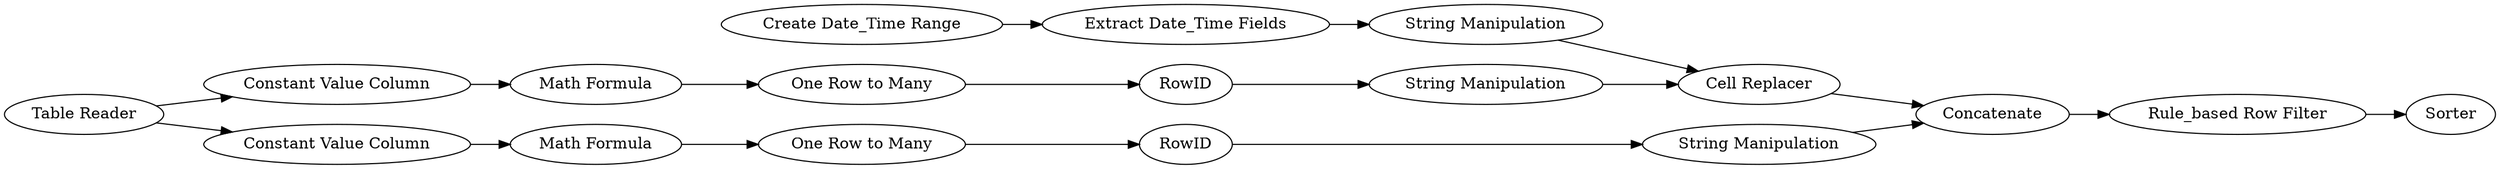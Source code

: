 digraph {
	31 [label="Table Reader"]
	32 [label="Math Formula"]
	33 [label="Constant Value Column"]
	34 [label="One Row to Many"]
	35 [label="Constant Value Column"]
	36 [label="One Row to Many"]
	37 [label="Math Formula"]
	38 [label=RowID]
	39 [label=RowID]
	42 [label="Create Date_Time Range"]
	43 [label="Extract Date_Time Fields"]
	44 [label="String Manipulation"]
	45 [label="Cell Replacer"]
	46 [label="String Manipulation"]
	47 [label="String Manipulation"]
	48 [label=Concatenate]
	49 [label="Rule_based Row Filter"]
	50 [label=Sorter]
	31 -> 33
	31 -> 35
	32 -> 34
	33 -> 32
	34 -> 38
	35 -> 37
	36 -> 39
	37 -> 36
	38 -> 46
	39 -> 47
	42 -> 43
	43 -> 44
	44 -> 45
	45 -> 48
	46 -> 45
	47 -> 48
	48 -> 49
	49 -> 50
	rankdir=LR
}
